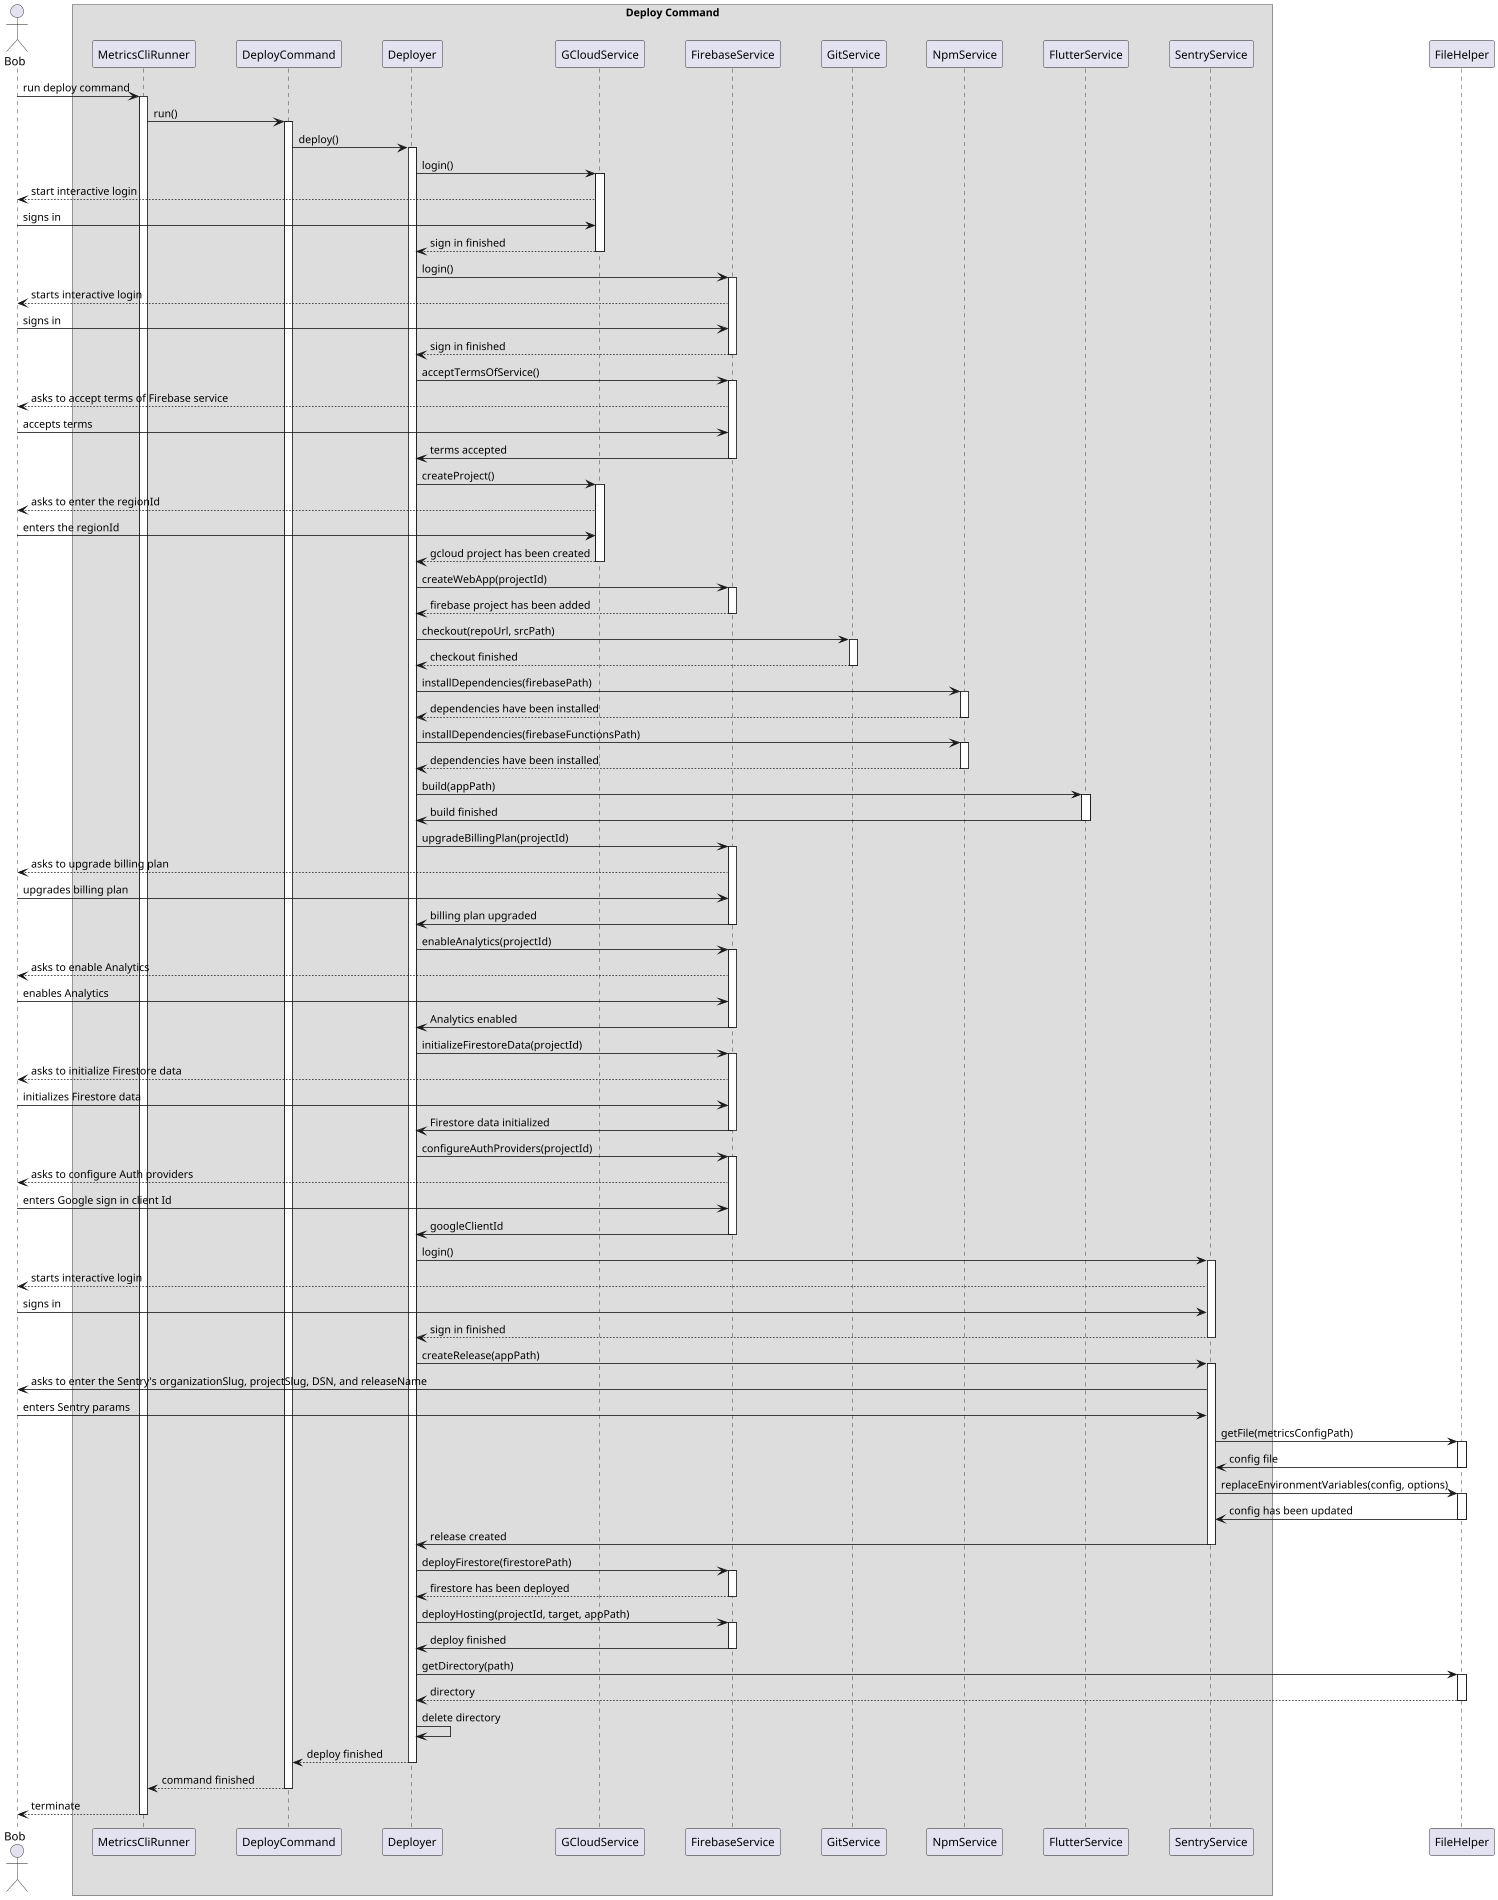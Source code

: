 @startuml deploy_command_sequence_diagram

scale 1900 height

skinparam ParticipantPadding 20
skinparam BoxPadding 10

actor Bob

box Deploy Command
participant MetricsCliRunner
participant DeployCommand
participant Deployer
participant GCloudService
participant FirebaseService
participant GitService
participant NpmService
participant FlutterService
participant SentryService
end box


participant FileHelper

Bob -> MetricsCliRunner ++ : run deploy command
MetricsCliRunner -> DeployCommand ++ : run()
DeployCommand -> Deployer ++ : deploy()
Deployer -> GCloudService ++ : login()

GCloudService --> Bob : start interactive login
Bob -> GCloudService : signs in
GCloudService --> Deployer -- : sign in finished

Deployer -> FirebaseService ++ : login()
FirebaseService --> Bob : starts interactive login
Bob -> FirebaseService : signs in
FirebaseService --> Deployer -- : sign in finished

Deployer -> FirebaseService ++ : acceptTermsOfService()
FirebaseService --> Bob : asks to accept terms of Firebase service
Bob -> FirebaseService : accepts terms
FirebaseService -> Deployer  -- : terms accepted

Deployer -> GCloudService ++ : createProject()

GCloudService --> Bob : asks to enter the regionId
Bob -> GCloudService : enters the regionId

GCloudService --> Deployer -- : gcloud project has been created

Deployer -> FirebaseService ++ : createWebApp(projectId)

FirebaseService --> Deployer -- : firebase project has been added

Deployer -> GitService ++ : checkout(repoUrl, srcPath)
GitService --> Deployer -- : checkout finished


Deployer -> NpmService ++ : installDependencies(firebasePath)
NpmService --> Deployer -- : dependencies have been installed

Deployer -> NpmService ++ : installDependencies(firebaseFunctionsPath)
NpmService --> Deployer --: dependencies have been installed

Deployer -> FlutterService ++ : build(appPath)
FlutterService -> Deployer -- : build finished

Deployer -> FirebaseService ++ : upgradeBillingPlan(projectId)
FirebaseService --> Bob : asks to upgrade billing plan
Bob -> FirebaseService : upgrades billing plan
FirebaseService -> Deployer  -- : billing plan upgraded

Deployer -> FirebaseService ++ : enableAnalytics(projectId)
FirebaseService --> Bob : asks to enable Analytics
Bob -> FirebaseService : enables Analytics
FirebaseService -> Deployer  -- : Analytics enabled

Deployer -> FirebaseService ++ : initializeFirestoreData(projectId)
FirebaseService --> Bob : asks to initialize Firestore data
Bob -> FirebaseService : initializes Firestore data
FirebaseService -> Deployer  -- : Firestore data initialized

Deployer -> FirebaseService ++ : configureAuthProviders(projectId)
FirebaseService --> Bob : asks to configure Auth providers
Bob -> FirebaseService : enters Google sign in client Id
FirebaseService -> Deployer  -- : googleClientId

Deployer -> SentryService ++ : login()
SentryService --> Bob : starts interactive login
Bob -> SentryService : signs in
SentryService --> Deployer -- : sign in finished

Deployer -> SentryService ++ : createRelease(appPath)
SentryService -> Bob : asks to enter the Sentry's organizationSlug, projectSlug, DSN, and releaseName
Bob -> SentryService : enters Sentry params
SentryService -> FileHelper ++ : getFile(metricsConfigPath)
FileHelper -> SentryService -- : config file
SentryService -> FileHelper ++ : replaceEnvironmentVariables(config, options)
FileHelper -> SentryService -- : config has been updated
SentryService -> Deployer -- : release created

Deployer -> FirebaseService ++ : deployFirestore(firestorePath)
FirebaseService --> Deployer -- : firestore has been deployed

Deployer -> FirebaseService ++ : deployHosting(projectId, target, appPath)
FirebaseService -> Deployer -- : deploy finished

Deployer -> FileHelper ++: getDirectory(path)
FileHelper --> Deployer --: directory
Deployer -> Deployer : delete directory
Deployer --> DeployCommand --: deploy finished
DeployCommand --> MetricsCliRunner --: command finished
MetricsCliRunner --> Bob -- : terminate

@enduml
